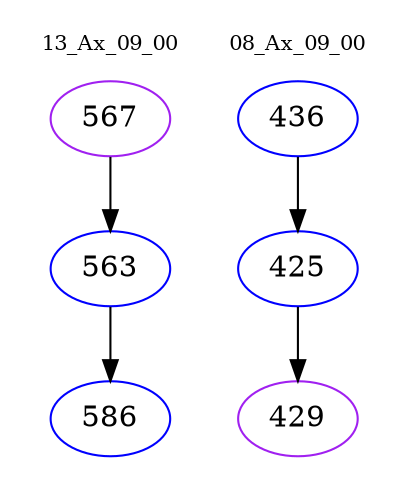 digraph{
subgraph cluster_0 {
color = white
label = "13_Ax_09_00";
fontsize=10;
T0_567 [label="567", color="purple"]
T0_567 -> T0_563 [color="black"]
T0_563 [label="563", color="blue"]
T0_563 -> T0_586 [color="black"]
T0_586 [label="586", color="blue"]
}
subgraph cluster_1 {
color = white
label = "08_Ax_09_00";
fontsize=10;
T1_436 [label="436", color="blue"]
T1_436 -> T1_425 [color="black"]
T1_425 [label="425", color="blue"]
T1_425 -> T1_429 [color="black"]
T1_429 [label="429", color="purple"]
}
}
